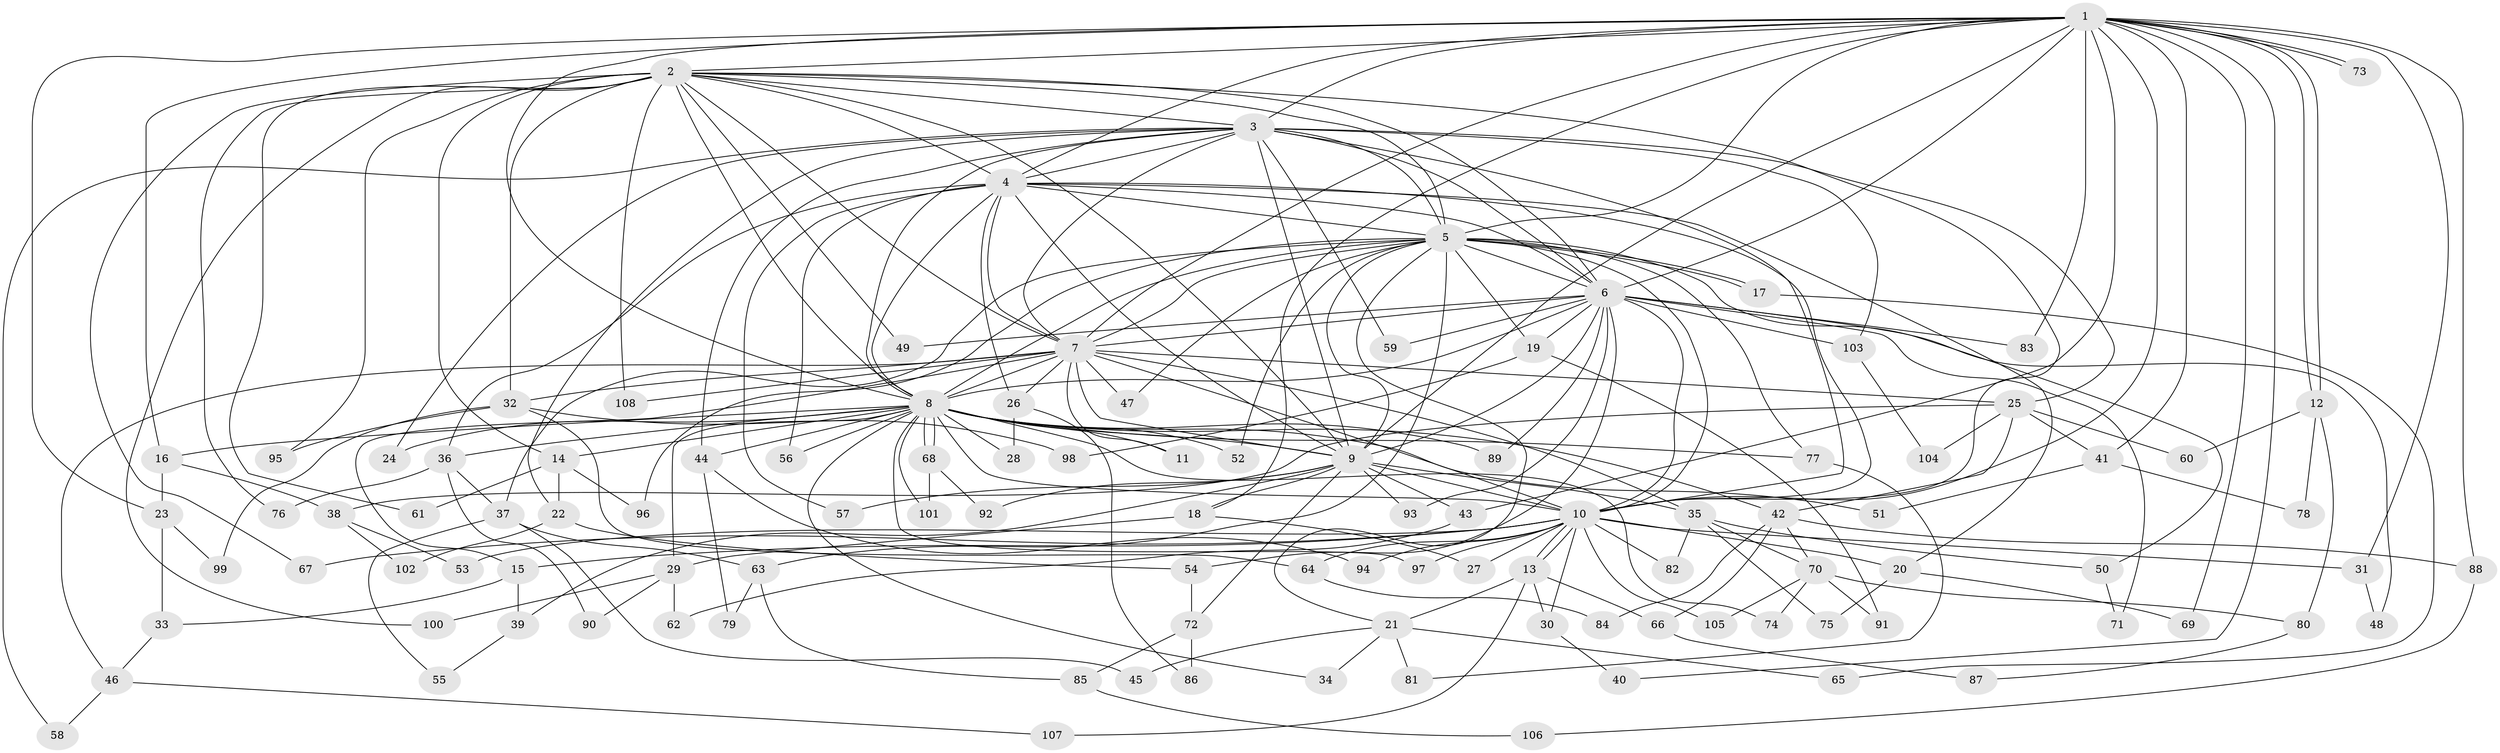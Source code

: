 // coarse degree distribution, {27: 0.01282051282051282, 16: 0.01282051282051282, 15: 0.01282051282051282, 11: 0.01282051282051282, 18: 0.02564102564102564, 17: 0.01282051282051282, 28: 0.01282051282051282, 23: 0.01282051282051282, 2: 0.44871794871794873, 5: 0.07692307692307693, 6: 0.038461538461538464, 4: 0.15384615384615385, 3: 0.11538461538461539, 7: 0.05128205128205128}
// Generated by graph-tools (version 1.1) at 2025/23/03/03/25 07:23:46]
// undirected, 108 vertices, 241 edges
graph export_dot {
graph [start="1"]
  node [color=gray90,style=filled];
  1;
  2;
  3;
  4;
  5;
  6;
  7;
  8;
  9;
  10;
  11;
  12;
  13;
  14;
  15;
  16;
  17;
  18;
  19;
  20;
  21;
  22;
  23;
  24;
  25;
  26;
  27;
  28;
  29;
  30;
  31;
  32;
  33;
  34;
  35;
  36;
  37;
  38;
  39;
  40;
  41;
  42;
  43;
  44;
  45;
  46;
  47;
  48;
  49;
  50;
  51;
  52;
  53;
  54;
  55;
  56;
  57;
  58;
  59;
  60;
  61;
  62;
  63;
  64;
  65;
  66;
  67;
  68;
  69;
  70;
  71;
  72;
  73;
  74;
  75;
  76;
  77;
  78;
  79;
  80;
  81;
  82;
  83;
  84;
  85;
  86;
  87;
  88;
  89;
  90;
  91;
  92;
  93;
  94;
  95;
  96;
  97;
  98;
  99;
  100;
  101;
  102;
  103;
  104;
  105;
  106;
  107;
  108;
  1 -- 2;
  1 -- 3;
  1 -- 4;
  1 -- 5;
  1 -- 6;
  1 -- 7;
  1 -- 8;
  1 -- 9;
  1 -- 10;
  1 -- 12;
  1 -- 12;
  1 -- 16;
  1 -- 18;
  1 -- 23;
  1 -- 31;
  1 -- 40;
  1 -- 41;
  1 -- 43;
  1 -- 69;
  1 -- 73;
  1 -- 73;
  1 -- 83;
  1 -- 88;
  2 -- 3;
  2 -- 4;
  2 -- 5;
  2 -- 6;
  2 -- 7;
  2 -- 8;
  2 -- 9;
  2 -- 10;
  2 -- 14;
  2 -- 32;
  2 -- 49;
  2 -- 61;
  2 -- 67;
  2 -- 76;
  2 -- 95;
  2 -- 100;
  2 -- 108;
  3 -- 4;
  3 -- 5;
  3 -- 6;
  3 -- 7;
  3 -- 8;
  3 -- 9;
  3 -- 10;
  3 -- 22;
  3 -- 24;
  3 -- 25;
  3 -- 44;
  3 -- 58;
  3 -- 59;
  3 -- 103;
  4 -- 5;
  4 -- 6;
  4 -- 7;
  4 -- 8;
  4 -- 9;
  4 -- 10;
  4 -- 20;
  4 -- 26;
  4 -- 36;
  4 -- 56;
  4 -- 57;
  5 -- 6;
  5 -- 7;
  5 -- 8;
  5 -- 9;
  5 -- 10;
  5 -- 17;
  5 -- 17;
  5 -- 19;
  5 -- 21;
  5 -- 37;
  5 -- 47;
  5 -- 50;
  5 -- 52;
  5 -- 63;
  5 -- 77;
  5 -- 96;
  6 -- 7;
  6 -- 8;
  6 -- 9;
  6 -- 10;
  6 -- 19;
  6 -- 48;
  6 -- 49;
  6 -- 54;
  6 -- 59;
  6 -- 71;
  6 -- 83;
  6 -- 89;
  6 -- 93;
  6 -- 103;
  7 -- 8;
  7 -- 9;
  7 -- 10;
  7 -- 11;
  7 -- 15;
  7 -- 25;
  7 -- 26;
  7 -- 32;
  7 -- 35;
  7 -- 46;
  7 -- 47;
  7 -- 108;
  8 -- 9;
  8 -- 10;
  8 -- 11;
  8 -- 14;
  8 -- 16;
  8 -- 24;
  8 -- 28;
  8 -- 29;
  8 -- 34;
  8 -- 36;
  8 -- 42;
  8 -- 44;
  8 -- 51;
  8 -- 52;
  8 -- 56;
  8 -- 68;
  8 -- 68;
  8 -- 74;
  8 -- 77;
  8 -- 89;
  8 -- 97;
  8 -- 101;
  9 -- 10;
  9 -- 18;
  9 -- 35;
  9 -- 39;
  9 -- 43;
  9 -- 57;
  9 -- 72;
  9 -- 92;
  9 -- 93;
  10 -- 13;
  10 -- 13;
  10 -- 15;
  10 -- 20;
  10 -- 27;
  10 -- 30;
  10 -- 31;
  10 -- 53;
  10 -- 64;
  10 -- 67;
  10 -- 82;
  10 -- 94;
  10 -- 97;
  10 -- 105;
  12 -- 60;
  12 -- 78;
  12 -- 80;
  13 -- 21;
  13 -- 30;
  13 -- 66;
  13 -- 107;
  14 -- 22;
  14 -- 61;
  14 -- 96;
  15 -- 33;
  15 -- 39;
  16 -- 23;
  16 -- 38;
  17 -- 65;
  18 -- 27;
  18 -- 29;
  19 -- 91;
  19 -- 98;
  20 -- 69;
  20 -- 75;
  21 -- 34;
  21 -- 45;
  21 -- 65;
  21 -- 81;
  22 -- 54;
  22 -- 102;
  23 -- 33;
  23 -- 99;
  25 -- 38;
  25 -- 41;
  25 -- 42;
  25 -- 60;
  25 -- 104;
  26 -- 28;
  26 -- 86;
  29 -- 62;
  29 -- 90;
  29 -- 100;
  30 -- 40;
  31 -- 48;
  32 -- 64;
  32 -- 95;
  32 -- 98;
  32 -- 99;
  33 -- 46;
  35 -- 50;
  35 -- 70;
  35 -- 75;
  35 -- 82;
  36 -- 37;
  36 -- 76;
  36 -- 90;
  37 -- 45;
  37 -- 55;
  37 -- 63;
  38 -- 53;
  38 -- 102;
  39 -- 55;
  41 -- 51;
  41 -- 78;
  42 -- 66;
  42 -- 70;
  42 -- 84;
  42 -- 88;
  43 -- 62;
  44 -- 79;
  44 -- 94;
  46 -- 58;
  46 -- 107;
  50 -- 71;
  54 -- 72;
  63 -- 79;
  63 -- 85;
  64 -- 84;
  66 -- 87;
  68 -- 92;
  68 -- 101;
  70 -- 74;
  70 -- 80;
  70 -- 91;
  70 -- 105;
  72 -- 85;
  72 -- 86;
  77 -- 81;
  80 -- 87;
  85 -- 106;
  88 -- 106;
  103 -- 104;
}
